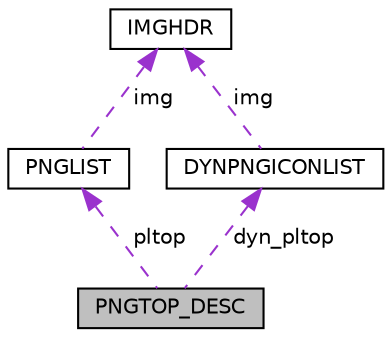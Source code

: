 digraph "PNGTOP_DESC"
{
 // LATEX_PDF_SIZE
  edge [fontname="Helvetica",fontsize="10",labelfontname="Helvetica",labelfontsize="10"];
  node [fontname="Helvetica",fontsize="10",shape=record];
  Node1 [label="PNGTOP_DESC",height=0.2,width=0.4,color="black", fillcolor="grey75", style="filled", fontcolor="black",tooltip=" "];
  Node2 -> Node1 [dir="back",color="darkorchid3",fontsize="10",style="dashed",label=" pltop" ,fontname="Helvetica"];
  Node2 [label="PNGLIST",height=0.2,width=0.4,color="black", fillcolor="white", style="filled",URL="$group___image.html#struct_p_n_g_l_i_s_t",tooltip=" "];
  Node3 -> Node2 [dir="back",color="darkorchid3",fontsize="10",style="dashed",label=" img" ,fontname="Helvetica"];
  Node3 [label="IMGHDR",height=0.2,width=0.4,color="black", fillcolor="white", style="filled",URL="$group___image.html#struct_i_m_g_h_d_r",tooltip="Image header."];
  Node4 -> Node1 [dir="back",color="darkorchid3",fontsize="10",style="dashed",label=" dyn_pltop" ,fontname="Helvetica"];
  Node4 [label="DYNPNGICONLIST",height=0.2,width=0.4,color="black", fillcolor="white", style="filled",URL="$group___image.html#struct_d_y_n_p_n_g_i_c_o_n_l_i_s_t",tooltip=" "];
  Node3 -> Node4 [dir="back",color="darkorchid3",fontsize="10",style="dashed",label=" img" ,fontname="Helvetica"];
}
